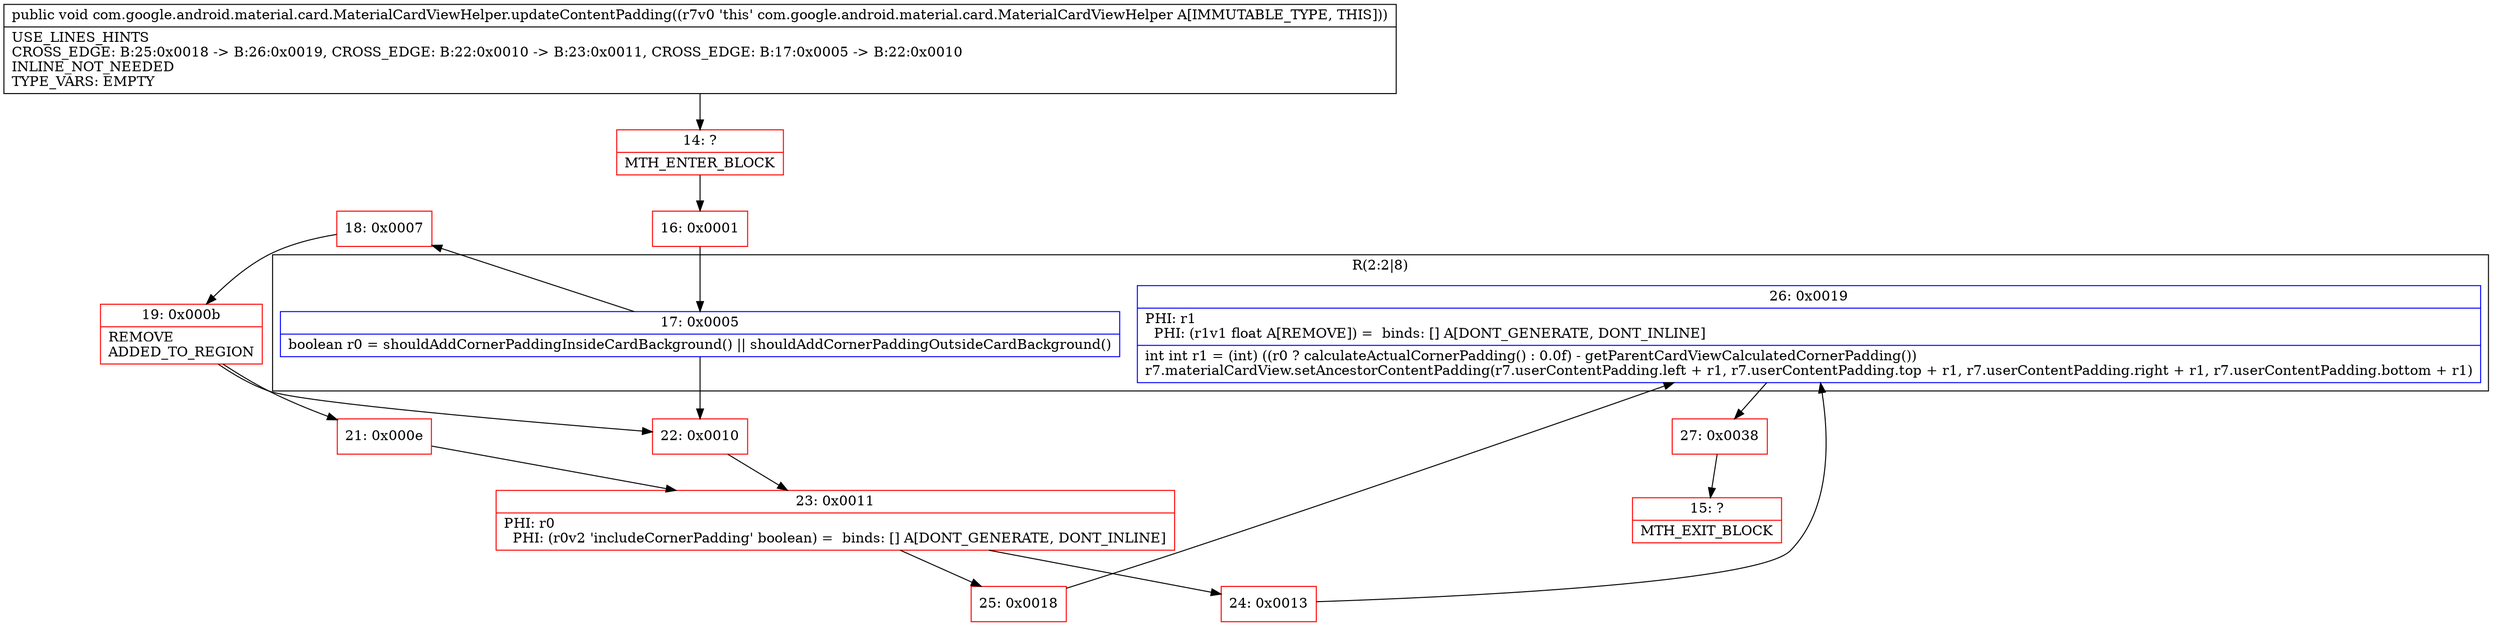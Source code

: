 digraph "CFG forcom.google.android.material.card.MaterialCardViewHelper.updateContentPadding()V" {
subgraph cluster_Region_952323593 {
label = "R(2:2|8)";
node [shape=record,color=blue];
Node_17 [shape=record,label="{17\:\ 0x0005|boolean r0 = shouldAddCornerPaddingInsideCardBackground() \|\| shouldAddCornerPaddingOutsideCardBackground()\l}"];
Node_26 [shape=record,label="{26\:\ 0x0019|PHI: r1 \l  PHI: (r1v1 float A[REMOVE]) =  binds: [] A[DONT_GENERATE, DONT_INLINE]\l|int int r1 = (int) ((r0 ? calculateActualCornerPadding() : 0.0f) \- getParentCardViewCalculatedCornerPadding())\lr7.materialCardView.setAncestorContentPadding(r7.userContentPadding.left + r1, r7.userContentPadding.top + r1, r7.userContentPadding.right + r1, r7.userContentPadding.bottom + r1)\l}"];
}
Node_14 [shape=record,color=red,label="{14\:\ ?|MTH_ENTER_BLOCK\l}"];
Node_16 [shape=record,color=red,label="{16\:\ 0x0001}"];
Node_18 [shape=record,color=red,label="{18\:\ 0x0007}"];
Node_19 [shape=record,color=red,label="{19\:\ 0x000b|REMOVE\lADDED_TO_REGION\l}"];
Node_21 [shape=record,color=red,label="{21\:\ 0x000e}"];
Node_23 [shape=record,color=red,label="{23\:\ 0x0011|PHI: r0 \l  PHI: (r0v2 'includeCornerPadding' boolean) =  binds: [] A[DONT_GENERATE, DONT_INLINE]\l}"];
Node_24 [shape=record,color=red,label="{24\:\ 0x0013}"];
Node_27 [shape=record,color=red,label="{27\:\ 0x0038}"];
Node_15 [shape=record,color=red,label="{15\:\ ?|MTH_EXIT_BLOCK\l}"];
Node_25 [shape=record,color=red,label="{25\:\ 0x0018}"];
Node_22 [shape=record,color=red,label="{22\:\ 0x0010}"];
MethodNode[shape=record,label="{public void com.google.android.material.card.MaterialCardViewHelper.updateContentPadding((r7v0 'this' com.google.android.material.card.MaterialCardViewHelper A[IMMUTABLE_TYPE, THIS]))  | USE_LINES_HINTS\lCROSS_EDGE: B:25:0x0018 \-\> B:26:0x0019, CROSS_EDGE: B:22:0x0010 \-\> B:23:0x0011, CROSS_EDGE: B:17:0x0005 \-\> B:22:0x0010\lINLINE_NOT_NEEDED\lTYPE_VARS: EMPTY\l}"];
MethodNode -> Node_14;Node_17 -> Node_18;
Node_17 -> Node_22;
Node_26 -> Node_27;
Node_14 -> Node_16;
Node_16 -> Node_17;
Node_18 -> Node_19;
Node_19 -> Node_21;
Node_19 -> Node_22;
Node_21 -> Node_23;
Node_23 -> Node_24;
Node_23 -> Node_25;
Node_24 -> Node_26;
Node_27 -> Node_15;
Node_25 -> Node_26;
Node_22 -> Node_23;
}

